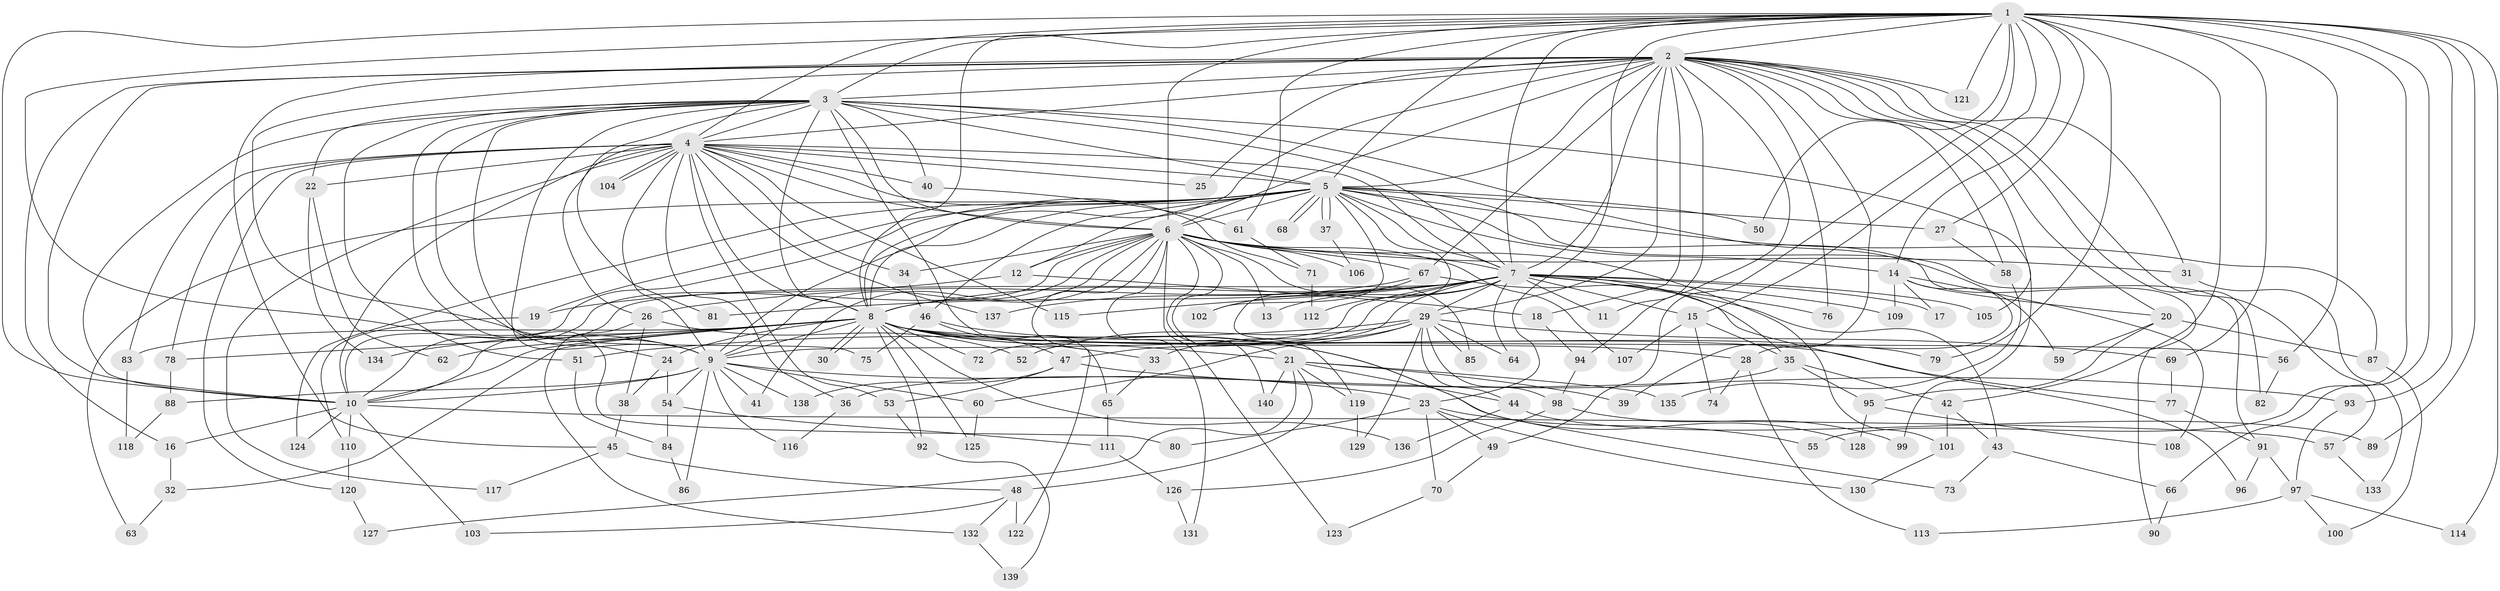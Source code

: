 // coarse degree distribution, {9: 0.017857142857142856, 2: 0.14285714285714285, 19: 0.03571428571428571, 6: 0.07142857142857142, 5: 0.10714285714285714, 15: 0.017857142857142856, 20: 0.017857142857142856, 1: 0.05357142857142857, 3: 0.21428571428571427, 4: 0.19642857142857142, 21: 0.017857142857142856, 11: 0.017857142857142856, 18: 0.03571428571428571, 8: 0.03571428571428571, 17: 0.017857142857142856}
// Generated by graph-tools (version 1.1) at 2025/36/03/04/25 23:36:36]
// undirected, 140 vertices, 305 edges
graph export_dot {
  node [color=gray90,style=filled];
  1;
  2;
  3;
  4;
  5;
  6;
  7;
  8;
  9;
  10;
  11;
  12;
  13;
  14;
  15;
  16;
  17;
  18;
  19;
  20;
  21;
  22;
  23;
  24;
  25;
  26;
  27;
  28;
  29;
  30;
  31;
  32;
  33;
  34;
  35;
  36;
  37;
  38;
  39;
  40;
  41;
  42;
  43;
  44;
  45;
  46;
  47;
  48;
  49;
  50;
  51;
  52;
  53;
  54;
  55;
  56;
  57;
  58;
  59;
  60;
  61;
  62;
  63;
  64;
  65;
  66;
  67;
  68;
  69;
  70;
  71;
  72;
  73;
  74;
  75;
  76;
  77;
  78;
  79;
  80;
  81;
  82;
  83;
  84;
  85;
  86;
  87;
  88;
  89;
  90;
  91;
  92;
  93;
  94;
  95;
  96;
  97;
  98;
  99;
  100;
  101;
  102;
  103;
  104;
  105;
  106;
  107;
  108;
  109;
  110;
  111;
  112;
  113;
  114;
  115;
  116;
  117;
  118;
  119;
  120;
  121;
  122;
  123;
  124;
  125;
  126;
  127;
  128;
  129;
  130;
  131;
  132;
  133;
  134;
  135;
  136;
  137;
  138;
  139;
  140;
  1 -- 2;
  1 -- 3;
  1 -- 4;
  1 -- 5;
  1 -- 6;
  1 -- 7;
  1 -- 8;
  1 -- 9;
  1 -- 10;
  1 -- 14;
  1 -- 15;
  1 -- 23;
  1 -- 27;
  1 -- 42;
  1 -- 49;
  1 -- 50;
  1 -- 55;
  1 -- 56;
  1 -- 61;
  1 -- 66;
  1 -- 69;
  1 -- 79;
  1 -- 89;
  1 -- 93;
  1 -- 114;
  1 -- 121;
  2 -- 3;
  2 -- 4;
  2 -- 5;
  2 -- 6;
  2 -- 7;
  2 -- 8;
  2 -- 9;
  2 -- 10;
  2 -- 11;
  2 -- 16;
  2 -- 18;
  2 -- 20;
  2 -- 25;
  2 -- 29;
  2 -- 31;
  2 -- 39;
  2 -- 45;
  2 -- 57;
  2 -- 58;
  2 -- 67;
  2 -- 76;
  2 -- 82;
  2 -- 94;
  2 -- 105;
  2 -- 121;
  3 -- 4;
  3 -- 5;
  3 -- 6;
  3 -- 7;
  3 -- 8;
  3 -- 9;
  3 -- 10;
  3 -- 22;
  3 -- 24;
  3 -- 40;
  3 -- 51;
  3 -- 59;
  3 -- 65;
  3 -- 75;
  3 -- 80;
  3 -- 81;
  3 -- 99;
  4 -- 5;
  4 -- 6;
  4 -- 7;
  4 -- 8;
  4 -- 9;
  4 -- 10;
  4 -- 22;
  4 -- 25;
  4 -- 26;
  4 -- 34;
  4 -- 36;
  4 -- 40;
  4 -- 53;
  4 -- 71;
  4 -- 78;
  4 -- 83;
  4 -- 104;
  4 -- 104;
  4 -- 115;
  4 -- 117;
  4 -- 120;
  4 -- 137;
  5 -- 6;
  5 -- 7;
  5 -- 8;
  5 -- 9;
  5 -- 10;
  5 -- 12;
  5 -- 14;
  5 -- 19;
  5 -- 27;
  5 -- 37;
  5 -- 37;
  5 -- 46;
  5 -- 50;
  5 -- 63;
  5 -- 68;
  5 -- 68;
  5 -- 87;
  5 -- 90;
  5 -- 91;
  5 -- 102;
  5 -- 119;
  5 -- 124;
  6 -- 7;
  6 -- 8;
  6 -- 9;
  6 -- 10;
  6 -- 12;
  6 -- 13;
  6 -- 21;
  6 -- 31;
  6 -- 34;
  6 -- 41;
  6 -- 67;
  6 -- 85;
  6 -- 101;
  6 -- 106;
  6 -- 107;
  6 -- 122;
  6 -- 123;
  6 -- 131;
  6 -- 140;
  7 -- 8;
  7 -- 9;
  7 -- 10;
  7 -- 11;
  7 -- 13;
  7 -- 15;
  7 -- 17;
  7 -- 26;
  7 -- 29;
  7 -- 35;
  7 -- 43;
  7 -- 47;
  7 -- 64;
  7 -- 72;
  7 -- 76;
  7 -- 81;
  7 -- 105;
  7 -- 109;
  7 -- 112;
  7 -- 115;
  8 -- 9;
  8 -- 10;
  8 -- 21;
  8 -- 24;
  8 -- 28;
  8 -- 30;
  8 -- 30;
  8 -- 32;
  8 -- 33;
  8 -- 56;
  8 -- 62;
  8 -- 72;
  8 -- 77;
  8 -- 78;
  8 -- 79;
  8 -- 83;
  8 -- 92;
  8 -- 125;
  8 -- 128;
  8 -- 134;
  8 -- 136;
  9 -- 10;
  9 -- 23;
  9 -- 41;
  9 -- 54;
  9 -- 60;
  9 -- 86;
  9 -- 88;
  9 -- 116;
  9 -- 138;
  10 -- 16;
  10 -- 57;
  10 -- 103;
  10 -- 110;
  10 -- 124;
  12 -- 18;
  12 -- 19;
  14 -- 17;
  14 -- 20;
  14 -- 28;
  14 -- 108;
  14 -- 109;
  15 -- 35;
  15 -- 74;
  15 -- 107;
  16 -- 32;
  18 -- 94;
  19 -- 110;
  20 -- 59;
  20 -- 87;
  20 -- 95;
  21 -- 39;
  21 -- 44;
  21 -- 48;
  21 -- 119;
  21 -- 127;
  21 -- 135;
  21 -- 140;
  22 -- 62;
  22 -- 134;
  23 -- 49;
  23 -- 55;
  23 -- 70;
  23 -- 80;
  23 -- 130;
  24 -- 38;
  24 -- 54;
  26 -- 38;
  26 -- 52;
  26 -- 132;
  27 -- 58;
  28 -- 74;
  28 -- 113;
  29 -- 33;
  29 -- 44;
  29 -- 51;
  29 -- 52;
  29 -- 60;
  29 -- 64;
  29 -- 69;
  29 -- 85;
  29 -- 98;
  29 -- 129;
  31 -- 133;
  32 -- 63;
  33 -- 65;
  34 -- 46;
  35 -- 36;
  35 -- 42;
  35 -- 95;
  36 -- 116;
  37 -- 106;
  38 -- 45;
  40 -- 61;
  42 -- 43;
  42 -- 101;
  43 -- 66;
  43 -- 73;
  44 -- 89;
  44 -- 136;
  45 -- 48;
  45 -- 117;
  46 -- 47;
  46 -- 73;
  46 -- 75;
  47 -- 53;
  47 -- 93;
  47 -- 138;
  48 -- 103;
  48 -- 122;
  48 -- 132;
  49 -- 70;
  51 -- 84;
  53 -- 92;
  54 -- 84;
  54 -- 111;
  56 -- 82;
  57 -- 133;
  58 -- 135;
  60 -- 125;
  61 -- 71;
  65 -- 111;
  66 -- 90;
  67 -- 96;
  67 -- 102;
  67 -- 137;
  69 -- 77;
  70 -- 123;
  71 -- 112;
  77 -- 91;
  78 -- 88;
  83 -- 118;
  84 -- 86;
  87 -- 100;
  88 -- 118;
  91 -- 96;
  91 -- 97;
  92 -- 139;
  93 -- 97;
  94 -- 98;
  95 -- 108;
  95 -- 128;
  97 -- 100;
  97 -- 113;
  97 -- 114;
  98 -- 99;
  98 -- 126;
  101 -- 130;
  110 -- 120;
  111 -- 126;
  119 -- 129;
  120 -- 127;
  126 -- 131;
  132 -- 139;
}
